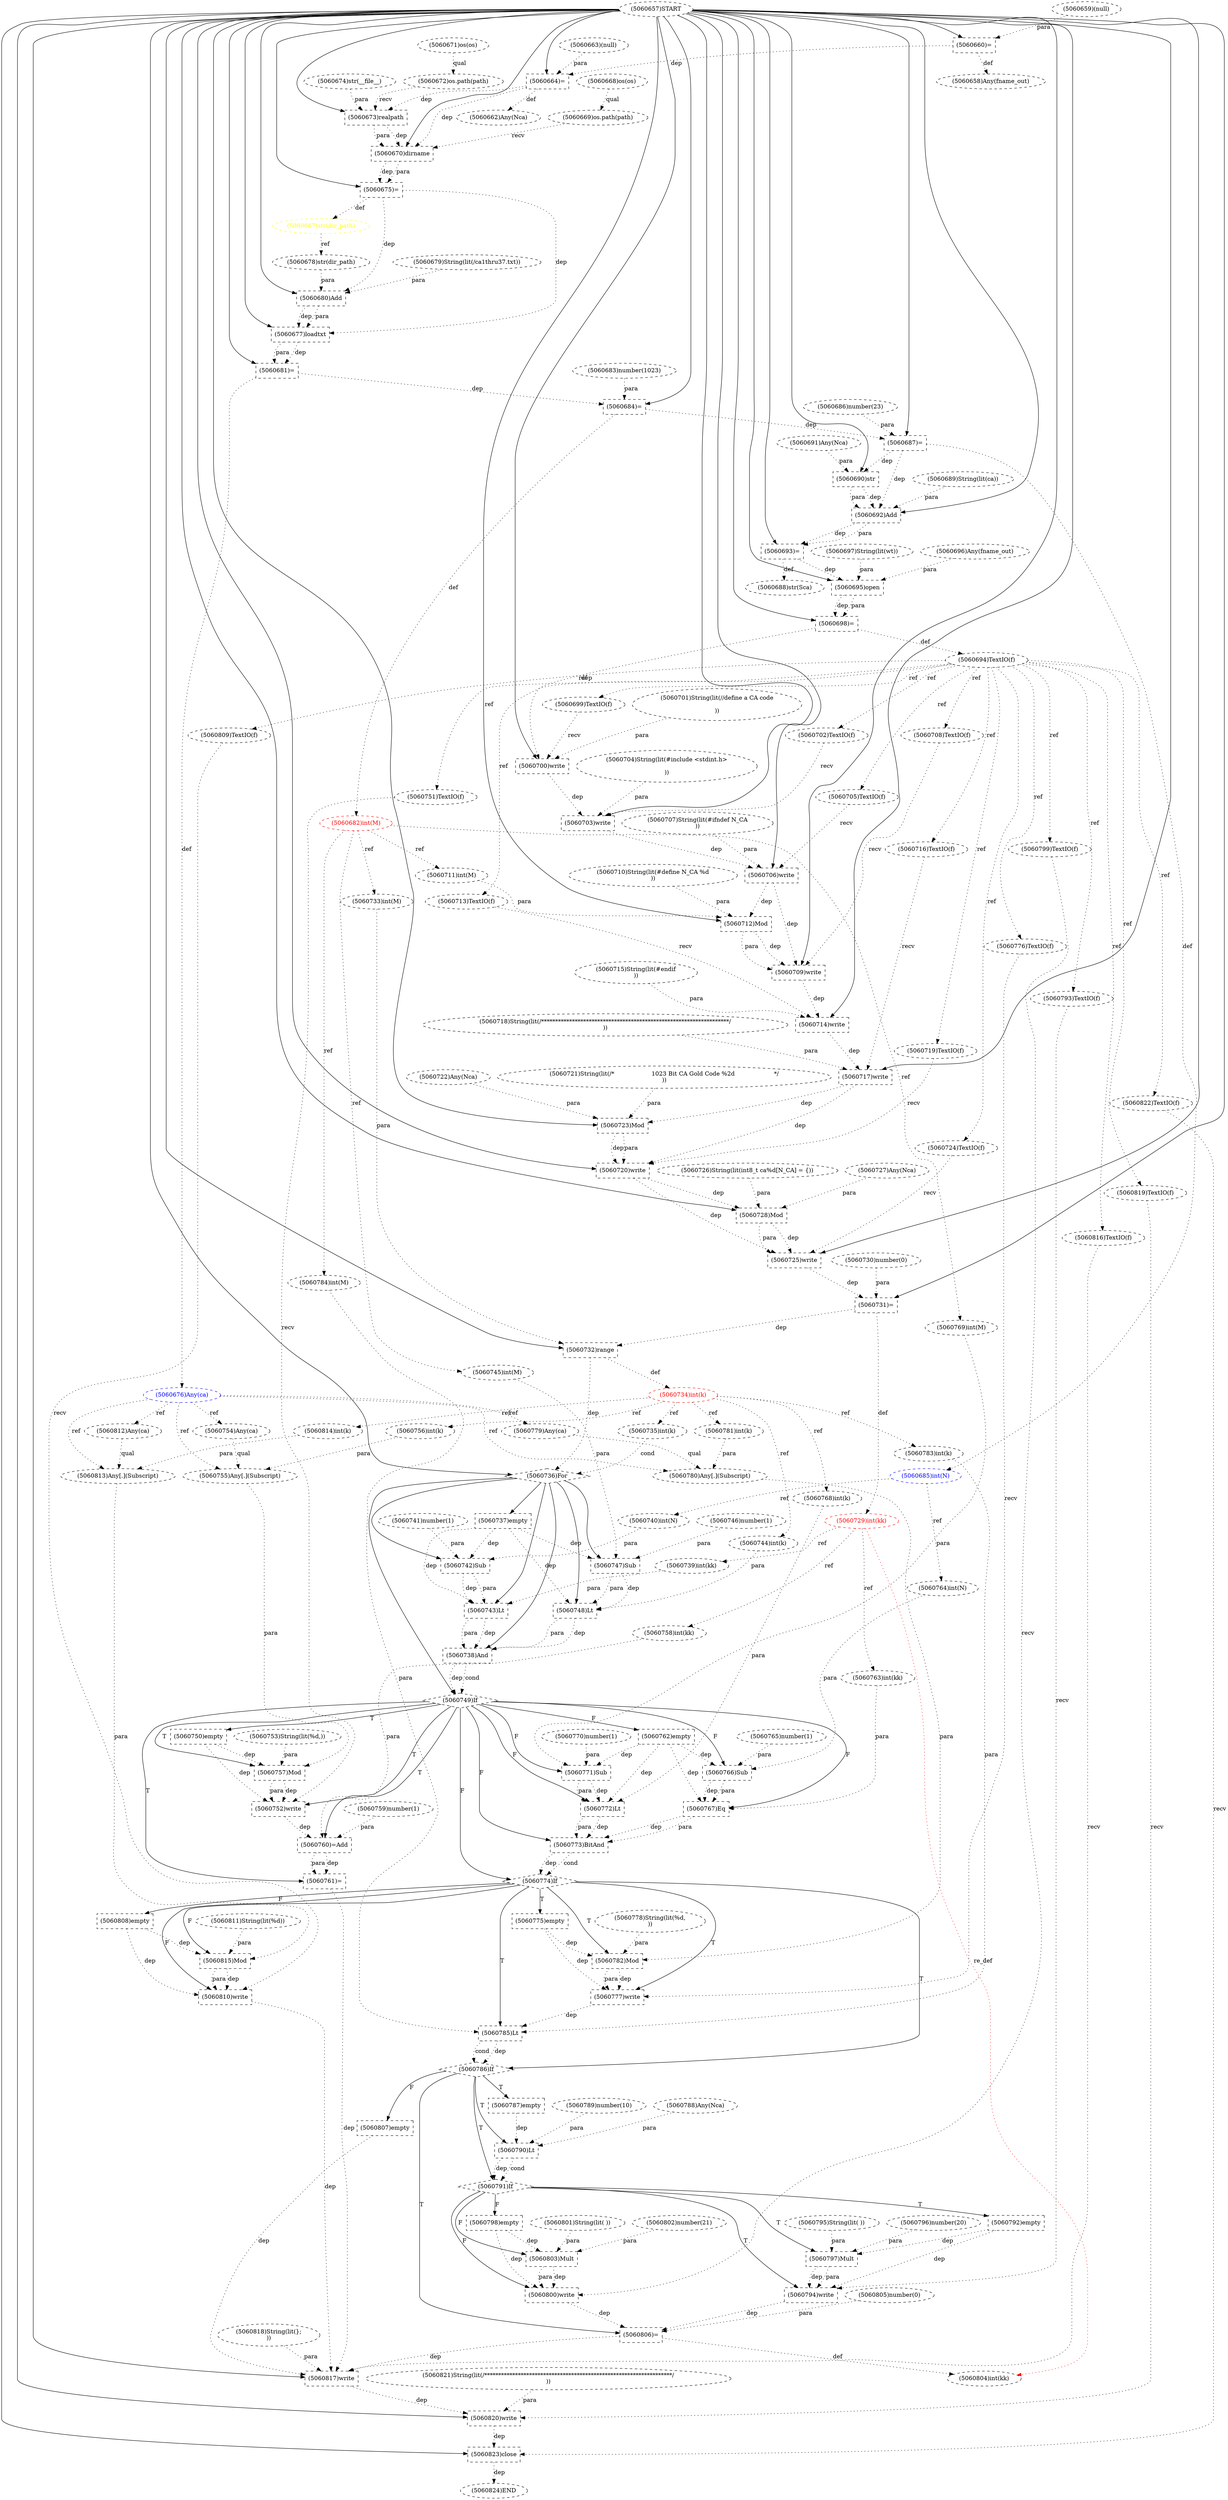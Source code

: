 digraph G {
1 [label="(5060796)number(20)" shape=ellipse style=dashed]
2 [label="(5060717)write" shape=box style=dashed]
3 [label="(5060763)int(kk)" shape=ellipse style=dashed]
4 [label="(5060738)And" shape=box style=dashed]
5 [label="(5060669)os.path(path)" shape=ellipse style=dashed]
6 [label="(5060711)int(M)" shape=ellipse style=dashed]
7 [label="(5060723)Mod" shape=box style=dashed]
8 [label="(5060807)empty" shape=box style=dashed]
9 [label="(5060658)Any(fname_out)" shape=ellipse style=dashed]
10 [label="(5060698)=" shape=box style=dashed color=black fontcolor=black]
11 [label="(5060794)write" shape=box style=dashed]
12 [label="(5060751)TextIO(f)" shape=ellipse style=dashed]
13 [label="(5060811)String(lit(%d))" shape=ellipse style=dashed]
14 [label="(5060685)int(N)" shape=ellipse style=dashed color=blue fontcolor=blue]
15 [label="(5060677)loadtxt" shape=box style=dashed]
16 [label="(5060710)String(lit(#define N_CA %d
))" shape=ellipse style=dashed]
17 [label="(5060691)Any(Nca)" shape=ellipse style=dashed]
18 [label="(5060720)write" shape=box style=dashed]
19 [label="(5060789)number(10)" shape=ellipse style=dashed]
20 [label="(5060697)String(lit(wt))" shape=ellipse style=dashed color=black fontcolor=black]
21 [label="(5060761)=" shape=box style=dashed]
22 [label="(5060657)START" style=dashed]
23 [label="(5060779)Any(ca)" shape=ellipse style=dashed]
24 [label="(5060793)TextIO(f)" shape=ellipse style=dashed]
25 [label="(5060702)TextIO(f)" shape=ellipse style=dashed]
26 [label="(5060762)empty" shape=box style=dashed]
27 [label="(5060683)number(1023)" shape=ellipse style=dashed]
28 [label="(5060735)int(k)" shape=ellipse style=dashed]
29 [label="(5060795)String(lit( ))" shape=ellipse style=dashed]
30 [label="(5060764)int(N)" shape=ellipse style=dashed]
31 [label="(5060678)str(dir_path)" shape=ellipse style=dashed]
32 [label="(5060696)Any(fname_out)" shape=ellipse style=dashed]
33 [label="(5060765)number(1)" shape=ellipse style=dashed]
34 [label="(5060668)os(os)" shape=ellipse style=dashed]
35 [label="(5060817)write" shape=box style=dashed]
36 [label="(5060704)String(lit(#include <stdint.h>

))" shape=ellipse style=dashed]
37 [label="(5060800)write" shape=box style=dashed]
38 [label="(5060774)If" shape=diamond style=dashed]
39 [label="(5060728)Mod" shape=box style=dashed]
40 [label="(5060718)String(lit(/*******************************************************************/
))" shape=ellipse style=dashed]
41 [label="(5060741)number(1)" shape=ellipse style=dashed]
42 [label="(5060798)empty" shape=box style=dashed]
43 [label="(5060739)int(kk)" shape=ellipse style=dashed]
44 [label="(5060750)empty" shape=box style=dashed]
45 [label="(5060742)Sub" shape=box style=dashed]
46 [label="(5060808)empty" shape=box style=dashed]
47 [label="(5060686)number(23)" shape=ellipse style=dashed]
48 [label="(5060700)write" shape=box style=dashed]
49 [label="(5060744)int(k)" shape=ellipse style=dashed]
50 [label="(5060703)write" shape=box style=dashed]
51 [label="(5060792)empty" shape=box style=dashed]
52 [label="(5060821)String(lit(/*******************************************************************/
))" shape=ellipse style=dashed]
53 [label="(5060754)Any(ca)" shape=ellipse style=dashed]
54 [label="(5060755)Any[.](Subscript)" shape=ellipse style=dashed]
55 [label="(5060712)Mod" shape=box style=dashed]
56 [label="(5060783)int(k)" shape=ellipse style=dashed]
57 [label="(5060726)String(lit(int8_t ca%d[N_CA] = {))" shape=ellipse style=dashed]
58 [label="(5060809)TextIO(f)" shape=ellipse style=dashed]
59 [label="(5060731)=" shape=box style=dashed]
60 [label="(5060771)Sub" shape=box style=dashed]
61 [label="(5060660)=" shape=box style=dashed]
62 [label="(5060679)String(lit(/ca1thru37.txt))" shape=ellipse style=dashed]
63 [label="(5060664)=" shape=box style=dashed]
64 [label="(5060734)int(k)" shape=ellipse style=dashed color=red fontcolor=red]
65 [label="(5060801)String(lit( ))" shape=ellipse style=dashed]
66 [label="(5060707)String(lit(#ifndef N_CA
))" shape=ellipse style=dashed]
67 [label="(5060791)If" shape=diamond style=dashed]
68 [label="(5060802)number(21)" shape=ellipse style=dashed]
69 [label="(5060708)TextIO(f)" shape=ellipse style=dashed]
70 [label="(5060693)=" shape=box style=dashed]
71 [label="(5060806)=" shape=box style=dashed]
72 [label="(5060671)os(os)" shape=ellipse style=dashed]
73 [label="(5060722)Any(Nca)" shape=ellipse style=dashed]
74 [label="(5060684)=" shape=box style=dashed]
75 [label="(5060781)int(k)" shape=ellipse style=dashed]
76 [label="(5060662)Any(Nca)" shape=ellipse style=dashed]
77 [label="(5060719)TextIO(f)" shape=ellipse style=dashed]
78 [label="(5060797)Mult" shape=box style=dashed]
79 [label="(5060753)String(lit(%d,))" shape=ellipse style=dashed]
80 [label="(5060725)write" shape=box style=dashed]
81 [label="(5060673)realpath" shape=box style=dashed]
82 [label="(5060709)write" shape=box style=dashed]
83 [label="(5060822)TextIO(f)" shape=ellipse style=dashed color=black fontcolor=black]
84 [label="(5060737)empty" shape=box style=dashed]
85 [label="(5060818)String(lit(};
))" shape=ellipse style=dashed]
86 [label="(5060786)If" shape=diamond style=dashed]
87 [label="(5060788)Any(Nca)" shape=ellipse style=dashed]
88 [label="(5060706)write" shape=box style=dashed]
89 [label="(5060775)empty" shape=box style=dashed]
90 [label="(5060713)TextIO(f)" shape=ellipse style=dashed]
91 [label="(5060743)Lt" shape=box style=dashed]
92 [label="(5060682)int(M)" shape=ellipse style=dashed color=red fontcolor=red]
93 [label="(5060724)TextIO(f)" shape=ellipse style=dashed]
94 [label="(5060767)Eq" shape=box style=dashed]
95 [label="(5060758)int(kk)" shape=ellipse style=dashed]
96 [label="(5060803)Mult" shape=box style=dashed]
97 [label="(5060782)Mod" shape=box style=dashed]
98 [label="(5060778)String(lit(%d,
))" shape=ellipse style=dashed]
99 [label="(5060784)int(M)" shape=ellipse style=dashed]
100 [label="(5060805)number(0)" shape=ellipse style=dashed]
101 [label="(5060740)int(N)" shape=ellipse style=dashed]
102 [label="(5060748)Lt" shape=box style=dashed]
103 [label="(5060814)int(k)" shape=ellipse style=dashed]
104 [label="(5060689)String(lit(ca))" shape=ellipse style=dashed]
105 [label="(5060746)number(1)" shape=ellipse style=dashed]
106 [label="(5060659)(null)" shape=ellipse style=dashed]
107 [label="(5060701)String(lit(//define a CA code

))" shape=ellipse style=dashed]
108 [label="(5060733)int(M)" shape=ellipse style=dashed]
109 [label="(5060752)write" shape=box style=dashed]
110 [label="(5060780)Any[.](Subscript)" shape=ellipse style=dashed]
111 [label="(5060790)Lt" shape=box style=dashed]
112 [label="(5060804)int(kk)" shape=ellipse style=dashed]
113 [label="(5060715)String(lit(#endif
))" shape=ellipse style=dashed]
114 [label="(5060757)Mod" shape=box style=dashed]
115 [label="(5060705)TextIO(f)" shape=ellipse style=dashed]
116 [label="(5060769)int(M)" shape=ellipse style=dashed]
117 [label="(5060745)int(M)" shape=ellipse style=dashed]
118 [label="(5060760)=Add" shape=box style=dashed]
119 [label="(5060776)TextIO(f)" shape=ellipse style=dashed]
120 [label="(5060810)write" shape=box style=dashed]
121 [label="(5060770)number(1)" shape=ellipse style=dashed]
122 [label="(5060663)(null)" shape=ellipse style=dashed]
123 [label="(5060694)TextIO(f)" shape=ellipse style=dashed color=black fontcolor=black]
124 [label="(5060756)int(k)" shape=ellipse style=dashed]
125 [label="(5060667)str(dir_path)" shape=ellipse style=dashed color=yellow fontcolor=yellow]
126 [label="(5060676)Any(ca)" shape=ellipse style=dashed color=blue fontcolor=blue]
127 [label="(5060787)empty" shape=box style=dashed]
128 [label="(5060815)Mod" shape=box style=dashed]
129 [label="(5060772)Lt" shape=box style=dashed]
130 [label="(5060813)Any[.](Subscript)" shape=ellipse style=dashed]
131 [label="(5060785)Lt" shape=box style=dashed]
132 [label="(5060766)Sub" shape=box style=dashed]
133 [label="(5060692)Add" shape=box style=dashed]
134 [label="(5060736)For" shape=diamond style=dashed]
135 [label="(5060695)open" shape=box style=dashed color=black fontcolor=black]
136 [label="(5060820)write" shape=box style=dashed]
137 [label="(5060714)write" shape=box style=dashed]
138 [label="(5060727)Any(Nca)" shape=ellipse style=dashed]
139 [label="(5060824)END" style=dashed]
140 [label="(5060777)write" shape=box style=dashed]
141 [label="(5060699)TextIO(f)" shape=ellipse style=dashed]
142 [label="(5060819)TextIO(f)" shape=ellipse style=dashed]
143 [label="(5060773)BitAnd" shape=box style=dashed]
144 [label="(5060747)Sub" shape=box style=dashed]
145 [label="(5060768)int(k)" shape=ellipse style=dashed]
146 [label="(5060816)TextIO(f)" shape=ellipse style=dashed]
147 [label="(5060759)number(1)" shape=ellipse style=dashed]
148 [label="(5060681)=" shape=box style=dashed]
149 [label="(5060675)=" shape=box style=dashed]
150 [label="(5060812)Any(ca)" shape=ellipse style=dashed]
151 [label="(5060670)dirname" shape=box style=dashed]
152 [label="(5060672)os.path(path)" shape=ellipse style=dashed]
153 [label="(5060687)=" shape=box style=dashed]
154 [label="(5060680)Add" shape=box style=dashed]
155 [label="(5060716)TextIO(f)" shape=ellipse style=dashed]
156 [label="(5060721)String(lit(/*                    1023 Bit CA Gold Code %2d                     */
))" shape=ellipse style=dashed]
157 [label="(5060674)str(__file__)" shape=ellipse style=dashed]
158 [label="(5060799)TextIO(f)" shape=ellipse style=dashed]
159 [label="(5060749)If" shape=diamond style=dashed]
160 [label="(5060690)str" shape=box style=dashed]
161 [label="(5060730)number(0)" shape=ellipse style=dashed]
162 [label="(5060732)range" shape=box style=dashed]
163 [label="(5060688)str(Sca)" shape=ellipse style=dashed]
164 [label="(5060729)int(kk)" shape=ellipse style=dashed color=red fontcolor=red]
165 [label="(5060823)close" shape=box style=dashed color=black fontcolor=black]
22 -> 2 [label="" style=solid];
155 -> 2 [label="recv" style=dotted];
40 -> 2 [label="para" style=dotted];
137 -> 2 [label="dep" style=dotted];
164 -> 3 [label="ref" style=dotted];
134 -> 4 [label="" style=solid];
91 -> 4 [label="dep" style=dotted];
91 -> 4 [label="para" style=dotted];
102 -> 4 [label="dep" style=dotted];
102 -> 4 [label="para" style=dotted];
34 -> 5 [label="qual" style=dotted];
92 -> 6 [label="ref" style=dotted];
22 -> 7 [label="" style=solid];
156 -> 7 [label="para" style=dotted];
73 -> 7 [label="para" style=dotted];
2 -> 7 [label="dep" style=dotted];
86 -> 8 [label="F"];
61 -> 9 [label="def" style=dotted];
22 -> 10 [label="" style=solid];
135 -> 10 [label="dep" style=dotted];
135 -> 10 [label="para" style=dotted];
67 -> 11 [label="T"];
24 -> 11 [label="recv" style=dotted];
78 -> 11 [label="dep" style=dotted];
78 -> 11 [label="para" style=dotted];
51 -> 11 [label="dep" style=dotted];
123 -> 12 [label="ref" style=dotted];
153 -> 14 [label="def" style=dotted];
22 -> 15 [label="" style=solid];
154 -> 15 [label="dep" style=dotted];
154 -> 15 [label="para" style=dotted];
149 -> 15 [label="dep" style=dotted];
22 -> 18 [label="" style=solid];
77 -> 18 [label="recv" style=dotted];
7 -> 18 [label="dep" style=dotted];
7 -> 18 [label="para" style=dotted];
2 -> 18 [label="dep" style=dotted];
159 -> 21 [label="T"];
118 -> 21 [label="dep" style=dotted];
118 -> 21 [label="para" style=dotted];
126 -> 23 [label="ref" style=dotted];
123 -> 24 [label="ref" style=dotted];
123 -> 25 [label="ref" style=dotted];
159 -> 26 [label="F"];
64 -> 28 [label="ref" style=dotted];
14 -> 30 [label="ref" style=dotted];
125 -> 31 [label="ref" style=dotted];
22 -> 35 [label="" style=solid];
146 -> 35 [label="recv" style=dotted];
85 -> 35 [label="para" style=dotted];
21 -> 35 [label="dep" style=dotted];
71 -> 35 [label="dep" style=dotted];
120 -> 35 [label="dep" style=dotted];
8 -> 35 [label="dep" style=dotted];
67 -> 37 [label="F"];
158 -> 37 [label="recv" style=dotted];
96 -> 37 [label="dep" style=dotted];
96 -> 37 [label="para" style=dotted];
42 -> 37 [label="dep" style=dotted];
159 -> 38 [label="F"];
143 -> 38 [label="dep" style=dotted];
143 -> 38 [label="cond" style=dotted];
22 -> 39 [label="" style=solid];
57 -> 39 [label="para" style=dotted];
138 -> 39 [label="para" style=dotted];
18 -> 39 [label="dep" style=dotted];
67 -> 42 [label="F"];
164 -> 43 [label="ref" style=dotted];
159 -> 44 [label="T"];
134 -> 45 [label="" style=solid];
101 -> 45 [label="para" style=dotted];
41 -> 45 [label="para" style=dotted];
84 -> 45 [label="dep" style=dotted];
38 -> 46 [label="F"];
22 -> 48 [label="" style=solid];
141 -> 48 [label="recv" style=dotted];
107 -> 48 [label="para" style=dotted];
10 -> 48 [label="dep" style=dotted];
64 -> 49 [label="ref" style=dotted];
22 -> 50 [label="" style=solid];
25 -> 50 [label="recv" style=dotted];
36 -> 50 [label="para" style=dotted];
48 -> 50 [label="dep" style=dotted];
67 -> 51 [label="T"];
126 -> 53 [label="ref" style=dotted];
53 -> 54 [label="qual" style=dotted];
124 -> 54 [label="para" style=dotted];
126 -> 54 [label="ref" style=dotted];
22 -> 55 [label="" style=solid];
16 -> 55 [label="para" style=dotted];
6 -> 55 [label="para" style=dotted];
88 -> 55 [label="dep" style=dotted];
64 -> 56 [label="ref" style=dotted];
123 -> 58 [label="ref" style=dotted];
22 -> 59 [label="" style=solid];
161 -> 59 [label="para" style=dotted];
80 -> 59 [label="dep" style=dotted];
159 -> 60 [label="F"];
116 -> 60 [label="para" style=dotted];
121 -> 60 [label="para" style=dotted];
26 -> 60 [label="dep" style=dotted];
22 -> 61 [label="" style=solid];
106 -> 61 [label="para" style=dotted];
22 -> 63 [label="" style=solid];
122 -> 63 [label="para" style=dotted];
61 -> 63 [label="dep" style=dotted];
162 -> 64 [label="def" style=dotted];
86 -> 67 [label="T"];
111 -> 67 [label="dep" style=dotted];
111 -> 67 [label="cond" style=dotted];
123 -> 69 [label="ref" style=dotted];
22 -> 70 [label="" style=solid];
133 -> 70 [label="dep" style=dotted];
133 -> 70 [label="para" style=dotted];
86 -> 71 [label="T"];
100 -> 71 [label="para" style=dotted];
11 -> 71 [label="dep" style=dotted];
37 -> 71 [label="dep" style=dotted];
22 -> 74 [label="" style=solid];
27 -> 74 [label="para" style=dotted];
148 -> 74 [label="dep" style=dotted];
64 -> 75 [label="ref" style=dotted];
63 -> 76 [label="def" style=dotted];
123 -> 77 [label="ref" style=dotted];
67 -> 78 [label="T"];
29 -> 78 [label="para" style=dotted];
1 -> 78 [label="para" style=dotted];
51 -> 78 [label="dep" style=dotted];
22 -> 80 [label="" style=solid];
93 -> 80 [label="recv" style=dotted];
39 -> 80 [label="dep" style=dotted];
39 -> 80 [label="para" style=dotted];
18 -> 80 [label="dep" style=dotted];
22 -> 81 [label="" style=solid];
152 -> 81 [label="recv" style=dotted];
157 -> 81 [label="para" style=dotted];
63 -> 81 [label="dep" style=dotted];
22 -> 82 [label="" style=solid];
69 -> 82 [label="recv" style=dotted];
55 -> 82 [label="dep" style=dotted];
55 -> 82 [label="para" style=dotted];
88 -> 82 [label="dep" style=dotted];
123 -> 83 [label="ref" style=dotted];
134 -> 84 [label="" style=solid];
38 -> 86 [label="T"];
131 -> 86 [label="dep" style=dotted];
131 -> 86 [label="cond" style=dotted];
22 -> 88 [label="" style=solid];
115 -> 88 [label="recv" style=dotted];
66 -> 88 [label="para" style=dotted];
50 -> 88 [label="dep" style=dotted];
38 -> 89 [label="T"];
123 -> 90 [label="ref" style=dotted];
134 -> 91 [label="" style=solid];
43 -> 91 [label="para" style=dotted];
45 -> 91 [label="dep" style=dotted];
45 -> 91 [label="para" style=dotted];
84 -> 91 [label="dep" style=dotted];
74 -> 92 [label="def" style=dotted];
123 -> 93 [label="ref" style=dotted];
159 -> 94 [label="F"];
3 -> 94 [label="para" style=dotted];
132 -> 94 [label="dep" style=dotted];
132 -> 94 [label="para" style=dotted];
26 -> 94 [label="dep" style=dotted];
164 -> 95 [label="ref" style=dotted];
67 -> 96 [label="F"];
65 -> 96 [label="para" style=dotted];
68 -> 96 [label="para" style=dotted];
42 -> 96 [label="dep" style=dotted];
38 -> 97 [label="T"];
98 -> 97 [label="para" style=dotted];
110 -> 97 [label="para" style=dotted];
89 -> 97 [label="dep" style=dotted];
92 -> 99 [label="ref" style=dotted];
14 -> 101 [label="ref" style=dotted];
134 -> 102 [label="" style=solid];
49 -> 102 [label="para" style=dotted];
144 -> 102 [label="dep" style=dotted];
144 -> 102 [label="para" style=dotted];
84 -> 102 [label="dep" style=dotted];
64 -> 103 [label="ref" style=dotted];
92 -> 108 [label="ref" style=dotted];
159 -> 109 [label="T"];
12 -> 109 [label="recv" style=dotted];
114 -> 109 [label="dep" style=dotted];
114 -> 109 [label="para" style=dotted];
44 -> 109 [label="dep" style=dotted];
23 -> 110 [label="qual" style=dotted];
75 -> 110 [label="para" style=dotted];
126 -> 110 [label="ref" style=dotted];
86 -> 111 [label="T"];
87 -> 111 [label="para" style=dotted];
19 -> 111 [label="para" style=dotted];
127 -> 111 [label="dep" style=dotted];
71 -> 112 [label="def" style=dotted];
164 -> 112 [label="re_def" style=dotted color=red];
159 -> 114 [label="T"];
79 -> 114 [label="para" style=dotted];
54 -> 114 [label="para" style=dotted];
44 -> 114 [label="dep" style=dotted];
123 -> 115 [label="ref" style=dotted];
92 -> 116 [label="ref" style=dotted];
92 -> 117 [label="ref" style=dotted];
159 -> 118 [label="T"];
95 -> 118 [label="para" style=dotted];
147 -> 118 [label="para" style=dotted];
109 -> 118 [label="dep" style=dotted];
123 -> 119 [label="ref" style=dotted];
38 -> 120 [label="F"];
58 -> 120 [label="recv" style=dotted];
128 -> 120 [label="dep" style=dotted];
128 -> 120 [label="para" style=dotted];
46 -> 120 [label="dep" style=dotted];
10 -> 123 [label="def" style=dotted];
64 -> 124 [label="ref" style=dotted];
149 -> 125 [label="def" style=dotted];
148 -> 126 [label="def" style=dotted];
86 -> 127 [label="T"];
38 -> 128 [label="F"];
13 -> 128 [label="para" style=dotted];
130 -> 128 [label="para" style=dotted];
46 -> 128 [label="dep" style=dotted];
159 -> 129 [label="F"];
145 -> 129 [label="para" style=dotted];
60 -> 129 [label="dep" style=dotted];
60 -> 129 [label="para" style=dotted];
26 -> 129 [label="dep" style=dotted];
150 -> 130 [label="qual" style=dotted];
103 -> 130 [label="para" style=dotted];
126 -> 130 [label="ref" style=dotted];
38 -> 131 [label="T"];
56 -> 131 [label="para" style=dotted];
99 -> 131 [label="para" style=dotted];
140 -> 131 [label="dep" style=dotted];
159 -> 132 [label="F"];
30 -> 132 [label="para" style=dotted];
33 -> 132 [label="para" style=dotted];
26 -> 132 [label="dep" style=dotted];
22 -> 133 [label="" style=solid];
104 -> 133 [label="para" style=dotted];
160 -> 133 [label="dep" style=dotted];
160 -> 133 [label="para" style=dotted];
153 -> 133 [label="dep" style=dotted];
22 -> 134 [label="" style=solid];
162 -> 134 [label="dep" style=dotted];
28 -> 134 [label="cond" style=dotted];
22 -> 135 [label="" style=solid];
32 -> 135 [label="para" style=dotted];
20 -> 135 [label="para" style=dotted];
70 -> 135 [label="dep" style=dotted];
22 -> 136 [label="" style=solid];
142 -> 136 [label="recv" style=dotted];
52 -> 136 [label="para" style=dotted];
35 -> 136 [label="dep" style=dotted];
22 -> 137 [label="" style=solid];
90 -> 137 [label="recv" style=dotted];
113 -> 137 [label="para" style=dotted];
82 -> 137 [label="dep" style=dotted];
165 -> 139 [label="dep" style=dotted];
38 -> 140 [label="T"];
119 -> 140 [label="recv" style=dotted];
97 -> 140 [label="dep" style=dotted];
97 -> 140 [label="para" style=dotted];
89 -> 140 [label="dep" style=dotted];
123 -> 141 [label="ref" style=dotted];
123 -> 142 [label="ref" style=dotted];
159 -> 143 [label="F"];
94 -> 143 [label="dep" style=dotted];
94 -> 143 [label="para" style=dotted];
129 -> 143 [label="dep" style=dotted];
129 -> 143 [label="para" style=dotted];
134 -> 144 [label="" style=solid];
117 -> 144 [label="para" style=dotted];
105 -> 144 [label="para" style=dotted];
84 -> 144 [label="dep" style=dotted];
64 -> 145 [label="ref" style=dotted];
123 -> 146 [label="ref" style=dotted];
22 -> 148 [label="" style=solid];
15 -> 148 [label="dep" style=dotted];
15 -> 148 [label="para" style=dotted];
22 -> 149 [label="" style=solid];
151 -> 149 [label="dep" style=dotted];
151 -> 149 [label="para" style=dotted];
126 -> 150 [label="ref" style=dotted];
22 -> 151 [label="" style=solid];
5 -> 151 [label="recv" style=dotted];
81 -> 151 [label="dep" style=dotted];
81 -> 151 [label="para" style=dotted];
63 -> 151 [label="dep" style=dotted];
72 -> 152 [label="qual" style=dotted];
22 -> 153 [label="" style=solid];
47 -> 153 [label="para" style=dotted];
74 -> 153 [label="dep" style=dotted];
22 -> 154 [label="" style=solid];
31 -> 154 [label="para" style=dotted];
62 -> 154 [label="para" style=dotted];
149 -> 154 [label="dep" style=dotted];
123 -> 155 [label="ref" style=dotted];
123 -> 158 [label="ref" style=dotted];
134 -> 159 [label="" style=solid];
4 -> 159 [label="dep" style=dotted];
4 -> 159 [label="cond" style=dotted];
22 -> 160 [label="" style=solid];
17 -> 160 [label="para" style=dotted];
153 -> 160 [label="dep" style=dotted];
22 -> 162 [label="" style=solid];
108 -> 162 [label="para" style=dotted];
59 -> 162 [label="dep" style=dotted];
70 -> 163 [label="def" style=dotted];
59 -> 164 [label="def" style=dotted];
22 -> 165 [label="" style=solid];
83 -> 165 [label="recv" style=dotted];
136 -> 165 [label="dep" style=dotted];
}
